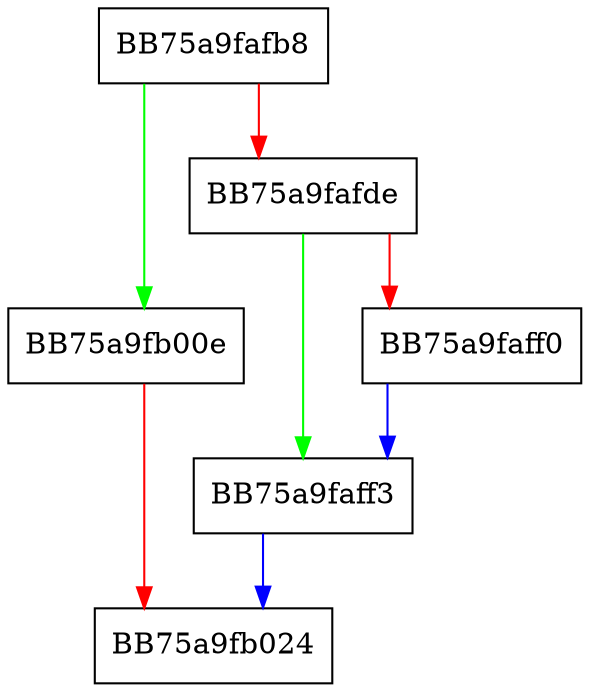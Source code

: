 digraph append {
  node [shape="box"];
  graph [splines=ortho];
  BB75a9fafb8 -> BB75a9fb00e [color="green"];
  BB75a9fafb8 -> BB75a9fafde [color="red"];
  BB75a9fafde -> BB75a9faff3 [color="green"];
  BB75a9fafde -> BB75a9faff0 [color="red"];
  BB75a9faff0 -> BB75a9faff3 [color="blue"];
  BB75a9faff3 -> BB75a9fb024 [color="blue"];
  BB75a9fb00e -> BB75a9fb024 [color="red"];
}